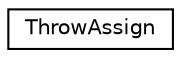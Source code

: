 digraph "Graphical Class Hierarchy"
{
  edge [fontname="Helvetica",fontsize="10",labelfontname="Helvetica",labelfontsize="10"];
  node [fontname="Helvetica",fontsize="10",shape=record];
  rankdir="LR";
  Node0 [label="ThrowAssign",height=0.2,width=0.4,color="black", fillcolor="white", style="filled",URL="$struct_throw_assign.html"];
}

